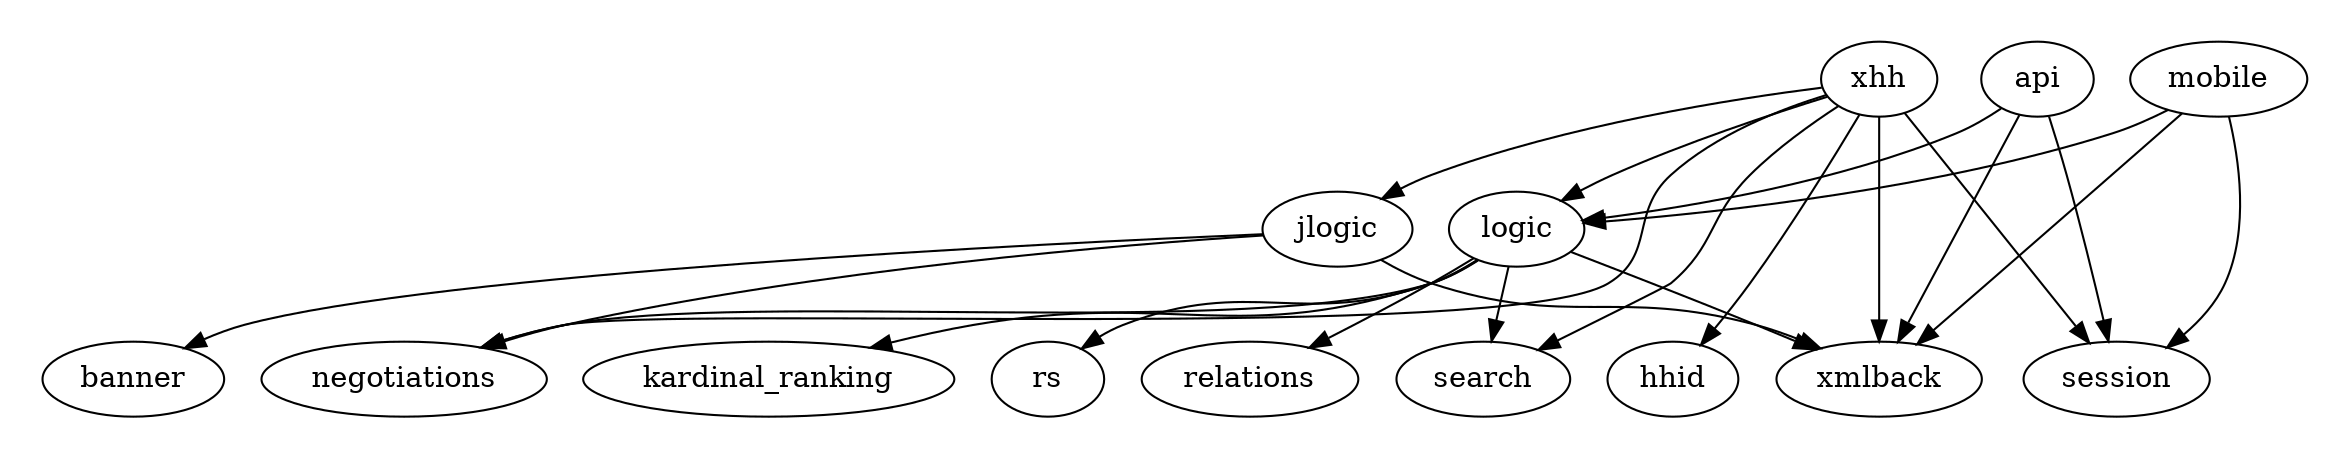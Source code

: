 digraph {
  subgraph cluster_frontik {
    xhh; api; mobile;
    style="invis";
  }
  subgraph cluster_logic {
    logic; jlogic;
    style="invis";
  }
  subgraph cluster_backend {
    xmlback; search; session; negotiations; hhid; relations; rs; kardinal_ranking; banner;
    style="invis";
  }
  logic -> xmlback [weight="28580888"];
  xhh -> xmlback [weight="18604127"];
  xhh -> logic [weight="6195848"];
  logic -> search [weight="3112638"];
  xhh -> session [weight="2982341"];
  xhh -> negotiations [weight="2982028"];
  xhh -> hhid [weight="2606993"];
  api -> session [weight="2570363"];
  jlogic -> xmlback [weight="2462359"];
  xhh -> search [weight="2106491"];
  mobile -> xmlback [weight="1990038"];
  api -> logic [weight="1877244"];
  logic -> negotiations [weight="1753218"];
  api -> xmlback [weight="1574582"];
  xhh -> jlogic [weight="1194154"];
  mobile -> logic [weight="1112142"];
  mobile -> session [weight="891016"];
  logic -> relations [weight="856409"];
  jlogic -> banner [weight="713752"];
  logic -> kardinal_ranking [weight="701466"];
  logic -> rs [weight="592753"];
  jlogic -> negotiations [weight="577562"];
}
